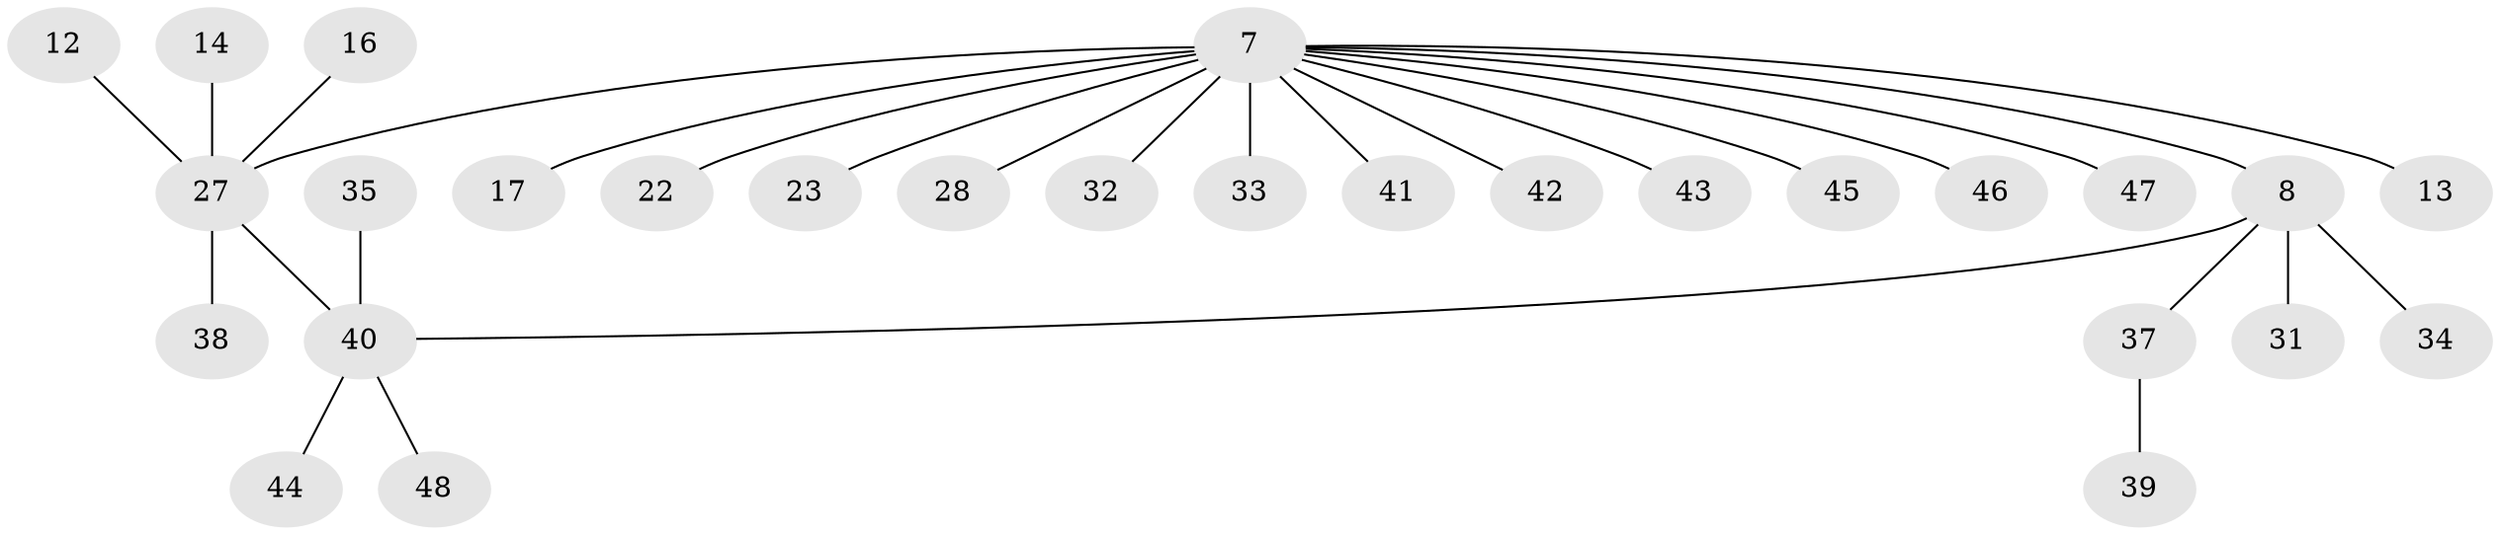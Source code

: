 // original degree distribution, {9: 0.020833333333333332, 4: 0.08333333333333333, 5: 0.041666666666666664, 7: 0.0625, 2: 0.20833333333333334, 1: 0.5208333333333334, 3: 0.0625}
// Generated by graph-tools (version 1.1) at 2025/57/03/04/25 21:57:41]
// undirected, 28 vertices, 28 edges
graph export_dot {
graph [start="1"]
  node [color=gray90,style=filled];
  7 [super="+1+6+5"];
  8;
  12;
  13;
  14;
  16;
  17;
  22;
  23;
  27 [super="+10+3"];
  28;
  31;
  32 [super="+18"];
  33;
  34 [super="+21"];
  35 [super="+26"];
  37;
  38;
  39;
  40 [super="+25"];
  41 [super="+11"];
  42 [super="+30"];
  43 [super="+20+36"];
  44;
  45 [super="+19"];
  46;
  47 [super="+24"];
  48 [super="+29"];
  7 -- 8 [weight=3];
  7 -- 22;
  7 -- 33;
  7 -- 17;
  7 -- 23 [weight=2];
  7 -- 27 [weight=4];
  7 -- 28;
  7 -- 46;
  7 -- 13;
  7 -- 43;
  7 -- 41;
  7 -- 32;
  7 -- 45;
  7 -- 47;
  7 -- 42;
  8 -- 31;
  8 -- 37;
  8 -- 40;
  8 -- 34;
  12 -- 27;
  14 -- 27;
  16 -- 27;
  27 -- 38;
  27 -- 40 [weight=2];
  35 -- 40;
  37 -- 39;
  40 -- 44;
  40 -- 48;
}
